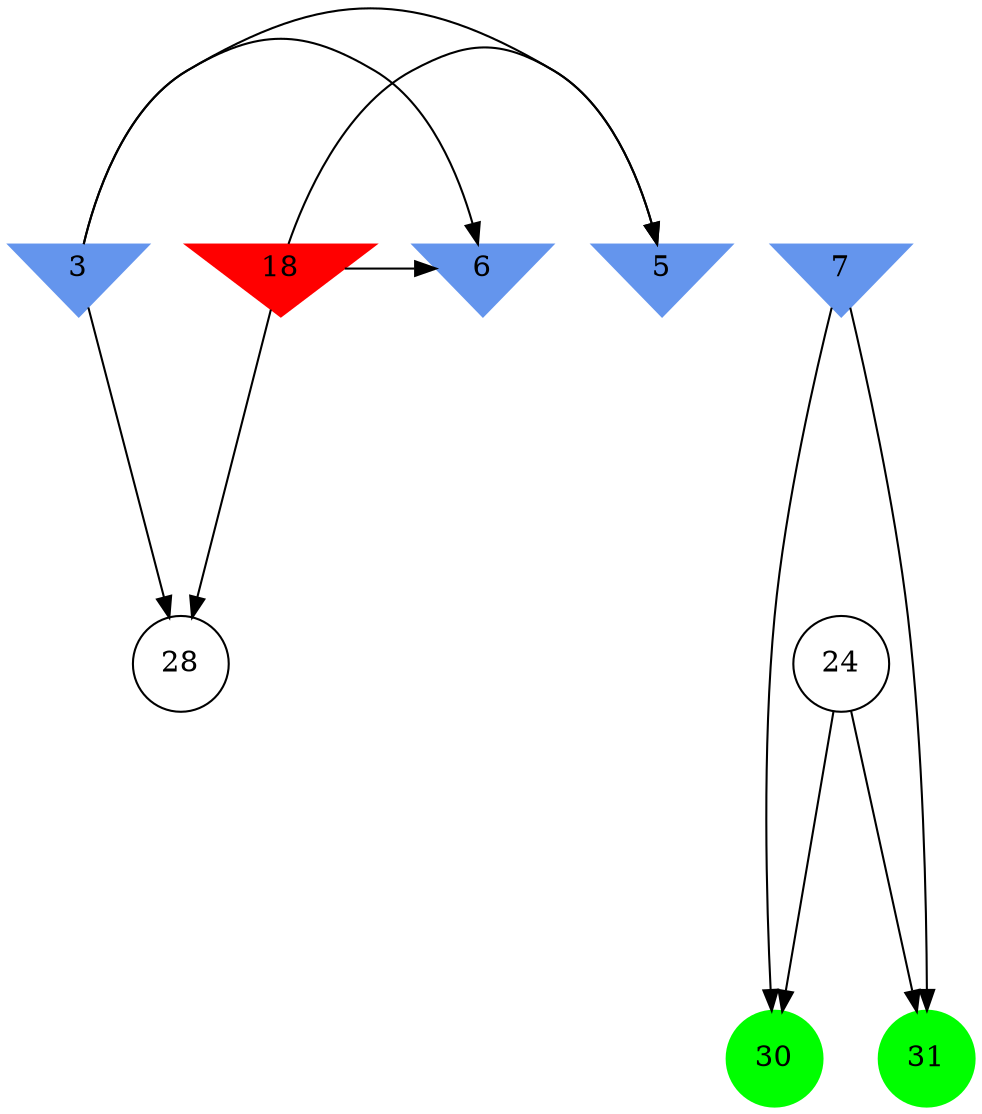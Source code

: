 digraph brain {
	ranksep=2.0;
	3 [shape=invtriangle,style=filled,color=cornflowerblue];
	5 [shape=invtriangle,style=filled,color=cornflowerblue];
	6 [shape=invtriangle,style=filled,color=cornflowerblue];
	7 [shape=invtriangle,style=filled,color=cornflowerblue];
	18 [shape=invtriangle,style=filled,color=red];
	24 [shape=circle,color=black];
	28 [shape=circle,color=black];
	30 [shape=circle,style=filled,color=green];
	31 [shape=circle,style=filled,color=green];
	24	->	30;
	24	->	31;
	7	->	30;
	7	->	31;
	18	->	28;
	18	->	6;
	18	->	5;
	3	->	28;
	3	->	6;
	3	->	5;
	{ rank=same; 3; 5; 6; 7; 18; }
	{ rank=same; 24; 28; }
	{ rank=same; 30; 31; }
}
